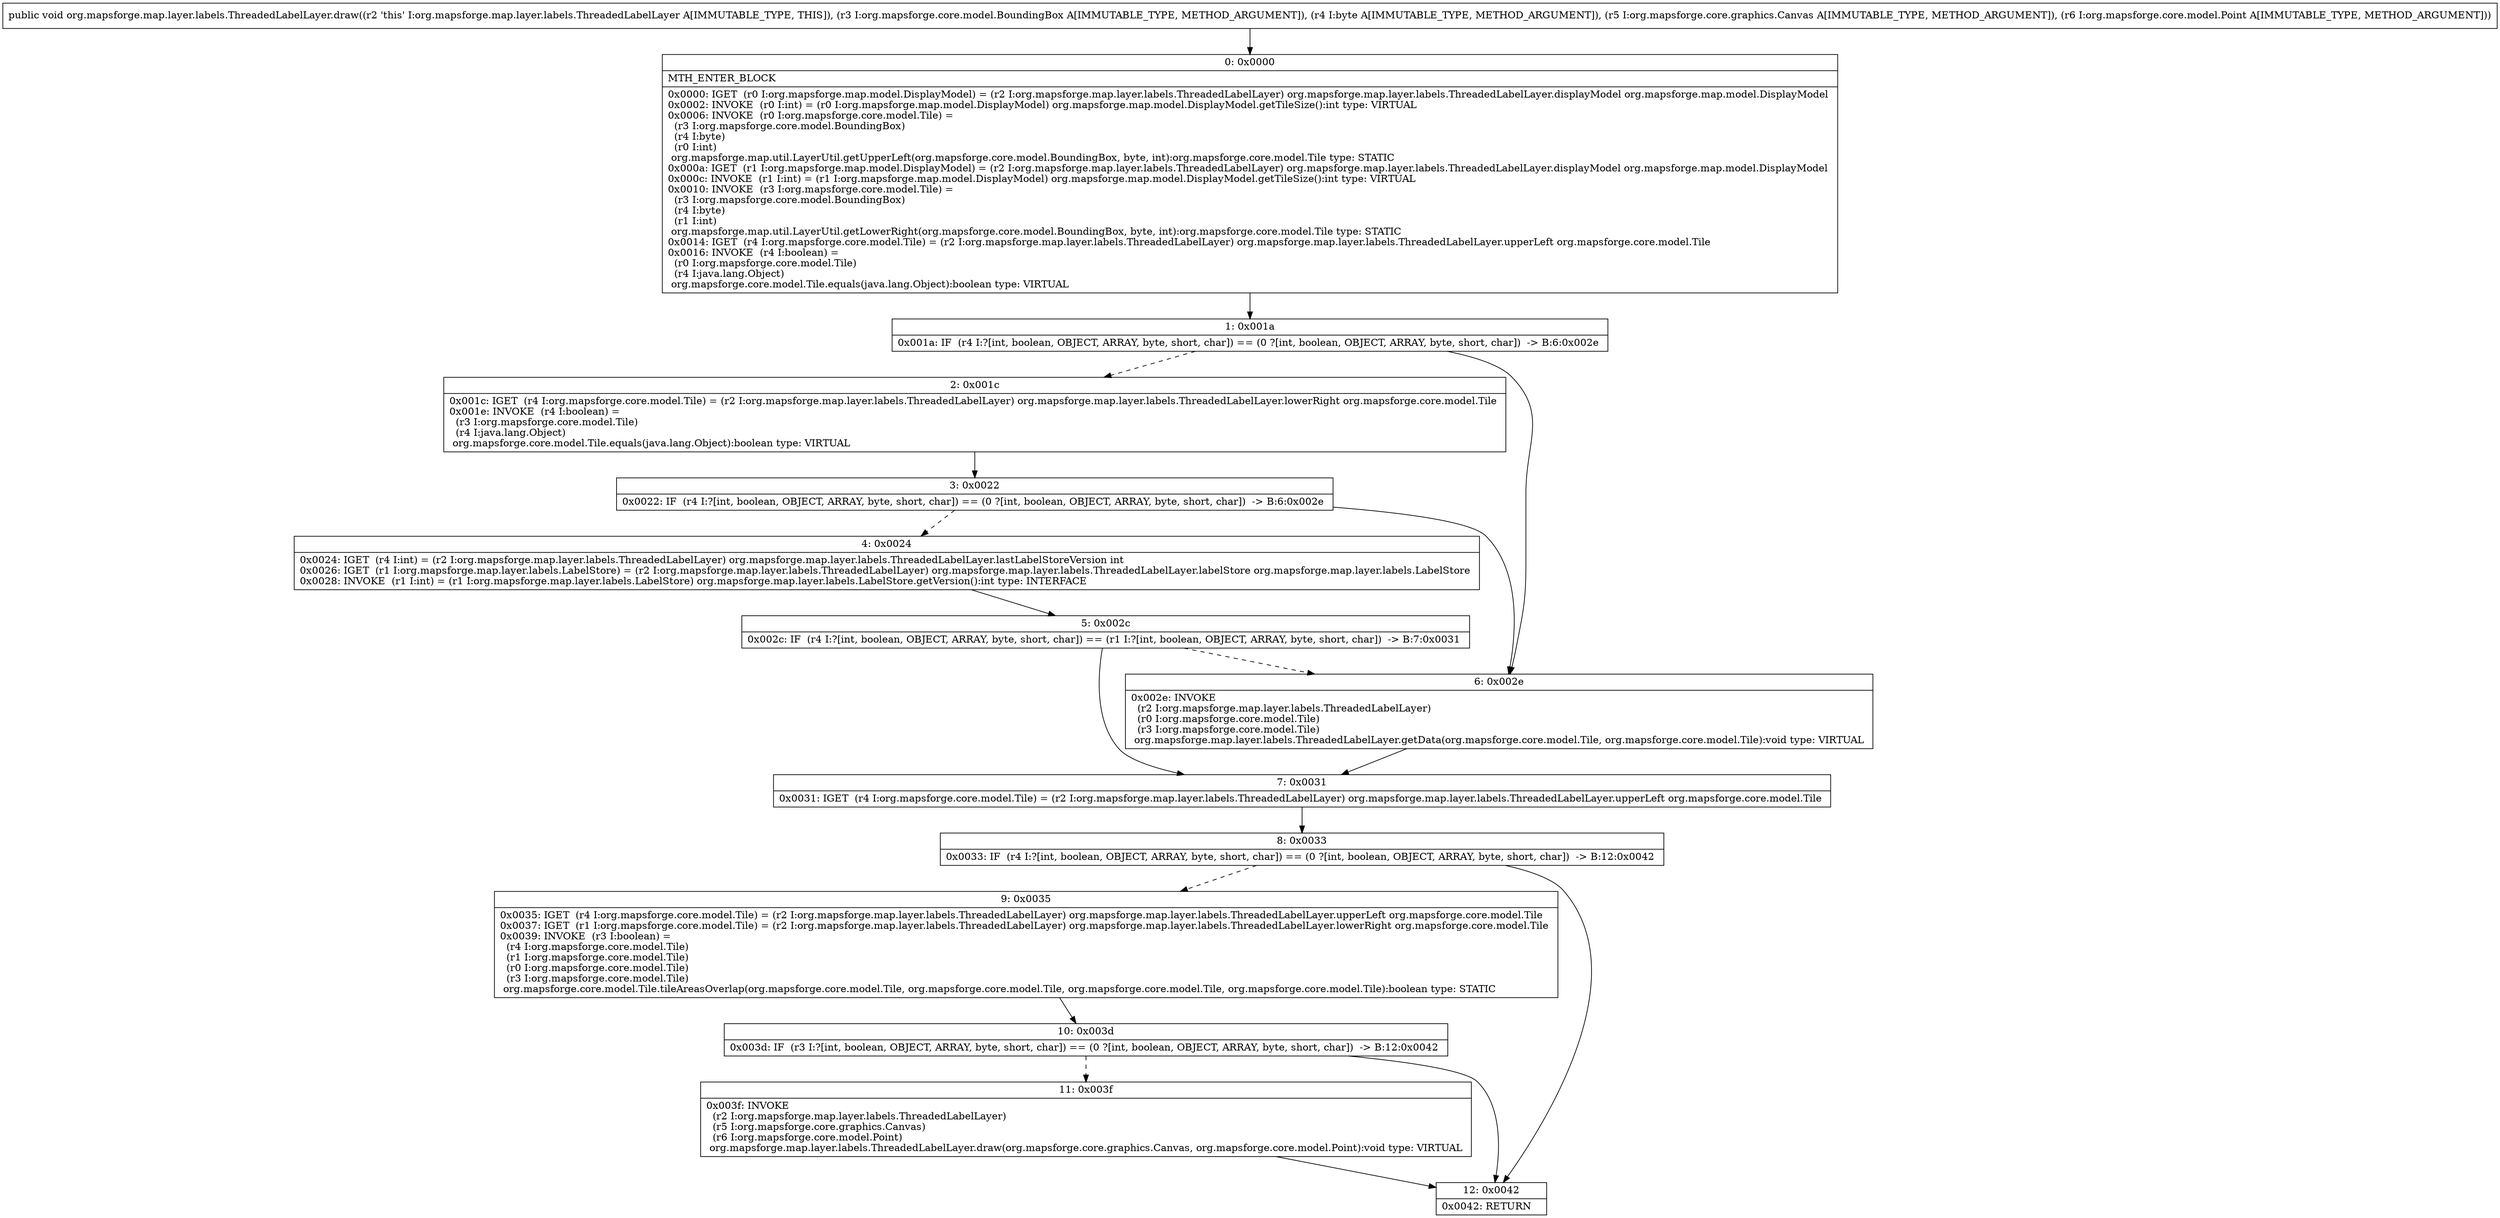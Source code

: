 digraph "CFG fororg.mapsforge.map.layer.labels.ThreadedLabelLayer.draw(Lorg\/mapsforge\/core\/model\/BoundingBox;BLorg\/mapsforge\/core\/graphics\/Canvas;Lorg\/mapsforge\/core\/model\/Point;)V" {
Node_0 [shape=record,label="{0\:\ 0x0000|MTH_ENTER_BLOCK\l|0x0000: IGET  (r0 I:org.mapsforge.map.model.DisplayModel) = (r2 I:org.mapsforge.map.layer.labels.ThreadedLabelLayer) org.mapsforge.map.layer.labels.ThreadedLabelLayer.displayModel org.mapsforge.map.model.DisplayModel \l0x0002: INVOKE  (r0 I:int) = (r0 I:org.mapsforge.map.model.DisplayModel) org.mapsforge.map.model.DisplayModel.getTileSize():int type: VIRTUAL \l0x0006: INVOKE  (r0 I:org.mapsforge.core.model.Tile) = \l  (r3 I:org.mapsforge.core.model.BoundingBox)\l  (r4 I:byte)\l  (r0 I:int)\l org.mapsforge.map.util.LayerUtil.getUpperLeft(org.mapsforge.core.model.BoundingBox, byte, int):org.mapsforge.core.model.Tile type: STATIC \l0x000a: IGET  (r1 I:org.mapsforge.map.model.DisplayModel) = (r2 I:org.mapsforge.map.layer.labels.ThreadedLabelLayer) org.mapsforge.map.layer.labels.ThreadedLabelLayer.displayModel org.mapsforge.map.model.DisplayModel \l0x000c: INVOKE  (r1 I:int) = (r1 I:org.mapsforge.map.model.DisplayModel) org.mapsforge.map.model.DisplayModel.getTileSize():int type: VIRTUAL \l0x0010: INVOKE  (r3 I:org.mapsforge.core.model.Tile) = \l  (r3 I:org.mapsforge.core.model.BoundingBox)\l  (r4 I:byte)\l  (r1 I:int)\l org.mapsforge.map.util.LayerUtil.getLowerRight(org.mapsforge.core.model.BoundingBox, byte, int):org.mapsforge.core.model.Tile type: STATIC \l0x0014: IGET  (r4 I:org.mapsforge.core.model.Tile) = (r2 I:org.mapsforge.map.layer.labels.ThreadedLabelLayer) org.mapsforge.map.layer.labels.ThreadedLabelLayer.upperLeft org.mapsforge.core.model.Tile \l0x0016: INVOKE  (r4 I:boolean) = \l  (r0 I:org.mapsforge.core.model.Tile)\l  (r4 I:java.lang.Object)\l org.mapsforge.core.model.Tile.equals(java.lang.Object):boolean type: VIRTUAL \l}"];
Node_1 [shape=record,label="{1\:\ 0x001a|0x001a: IF  (r4 I:?[int, boolean, OBJECT, ARRAY, byte, short, char]) == (0 ?[int, boolean, OBJECT, ARRAY, byte, short, char])  \-\> B:6:0x002e \l}"];
Node_2 [shape=record,label="{2\:\ 0x001c|0x001c: IGET  (r4 I:org.mapsforge.core.model.Tile) = (r2 I:org.mapsforge.map.layer.labels.ThreadedLabelLayer) org.mapsforge.map.layer.labels.ThreadedLabelLayer.lowerRight org.mapsforge.core.model.Tile \l0x001e: INVOKE  (r4 I:boolean) = \l  (r3 I:org.mapsforge.core.model.Tile)\l  (r4 I:java.lang.Object)\l org.mapsforge.core.model.Tile.equals(java.lang.Object):boolean type: VIRTUAL \l}"];
Node_3 [shape=record,label="{3\:\ 0x0022|0x0022: IF  (r4 I:?[int, boolean, OBJECT, ARRAY, byte, short, char]) == (0 ?[int, boolean, OBJECT, ARRAY, byte, short, char])  \-\> B:6:0x002e \l}"];
Node_4 [shape=record,label="{4\:\ 0x0024|0x0024: IGET  (r4 I:int) = (r2 I:org.mapsforge.map.layer.labels.ThreadedLabelLayer) org.mapsforge.map.layer.labels.ThreadedLabelLayer.lastLabelStoreVersion int \l0x0026: IGET  (r1 I:org.mapsforge.map.layer.labels.LabelStore) = (r2 I:org.mapsforge.map.layer.labels.ThreadedLabelLayer) org.mapsforge.map.layer.labels.ThreadedLabelLayer.labelStore org.mapsforge.map.layer.labels.LabelStore \l0x0028: INVOKE  (r1 I:int) = (r1 I:org.mapsforge.map.layer.labels.LabelStore) org.mapsforge.map.layer.labels.LabelStore.getVersion():int type: INTERFACE \l}"];
Node_5 [shape=record,label="{5\:\ 0x002c|0x002c: IF  (r4 I:?[int, boolean, OBJECT, ARRAY, byte, short, char]) == (r1 I:?[int, boolean, OBJECT, ARRAY, byte, short, char])  \-\> B:7:0x0031 \l}"];
Node_6 [shape=record,label="{6\:\ 0x002e|0x002e: INVOKE  \l  (r2 I:org.mapsforge.map.layer.labels.ThreadedLabelLayer)\l  (r0 I:org.mapsforge.core.model.Tile)\l  (r3 I:org.mapsforge.core.model.Tile)\l org.mapsforge.map.layer.labels.ThreadedLabelLayer.getData(org.mapsforge.core.model.Tile, org.mapsforge.core.model.Tile):void type: VIRTUAL \l}"];
Node_7 [shape=record,label="{7\:\ 0x0031|0x0031: IGET  (r4 I:org.mapsforge.core.model.Tile) = (r2 I:org.mapsforge.map.layer.labels.ThreadedLabelLayer) org.mapsforge.map.layer.labels.ThreadedLabelLayer.upperLeft org.mapsforge.core.model.Tile \l}"];
Node_8 [shape=record,label="{8\:\ 0x0033|0x0033: IF  (r4 I:?[int, boolean, OBJECT, ARRAY, byte, short, char]) == (0 ?[int, boolean, OBJECT, ARRAY, byte, short, char])  \-\> B:12:0x0042 \l}"];
Node_9 [shape=record,label="{9\:\ 0x0035|0x0035: IGET  (r4 I:org.mapsforge.core.model.Tile) = (r2 I:org.mapsforge.map.layer.labels.ThreadedLabelLayer) org.mapsforge.map.layer.labels.ThreadedLabelLayer.upperLeft org.mapsforge.core.model.Tile \l0x0037: IGET  (r1 I:org.mapsforge.core.model.Tile) = (r2 I:org.mapsforge.map.layer.labels.ThreadedLabelLayer) org.mapsforge.map.layer.labels.ThreadedLabelLayer.lowerRight org.mapsforge.core.model.Tile \l0x0039: INVOKE  (r3 I:boolean) = \l  (r4 I:org.mapsforge.core.model.Tile)\l  (r1 I:org.mapsforge.core.model.Tile)\l  (r0 I:org.mapsforge.core.model.Tile)\l  (r3 I:org.mapsforge.core.model.Tile)\l org.mapsforge.core.model.Tile.tileAreasOverlap(org.mapsforge.core.model.Tile, org.mapsforge.core.model.Tile, org.mapsforge.core.model.Tile, org.mapsforge.core.model.Tile):boolean type: STATIC \l}"];
Node_10 [shape=record,label="{10\:\ 0x003d|0x003d: IF  (r3 I:?[int, boolean, OBJECT, ARRAY, byte, short, char]) == (0 ?[int, boolean, OBJECT, ARRAY, byte, short, char])  \-\> B:12:0x0042 \l}"];
Node_11 [shape=record,label="{11\:\ 0x003f|0x003f: INVOKE  \l  (r2 I:org.mapsforge.map.layer.labels.ThreadedLabelLayer)\l  (r5 I:org.mapsforge.core.graphics.Canvas)\l  (r6 I:org.mapsforge.core.model.Point)\l org.mapsforge.map.layer.labels.ThreadedLabelLayer.draw(org.mapsforge.core.graphics.Canvas, org.mapsforge.core.model.Point):void type: VIRTUAL \l}"];
Node_12 [shape=record,label="{12\:\ 0x0042|0x0042: RETURN   \l}"];
MethodNode[shape=record,label="{public void org.mapsforge.map.layer.labels.ThreadedLabelLayer.draw((r2 'this' I:org.mapsforge.map.layer.labels.ThreadedLabelLayer A[IMMUTABLE_TYPE, THIS]), (r3 I:org.mapsforge.core.model.BoundingBox A[IMMUTABLE_TYPE, METHOD_ARGUMENT]), (r4 I:byte A[IMMUTABLE_TYPE, METHOD_ARGUMENT]), (r5 I:org.mapsforge.core.graphics.Canvas A[IMMUTABLE_TYPE, METHOD_ARGUMENT]), (r6 I:org.mapsforge.core.model.Point A[IMMUTABLE_TYPE, METHOD_ARGUMENT])) }"];
MethodNode -> Node_0;
Node_0 -> Node_1;
Node_1 -> Node_2[style=dashed];
Node_1 -> Node_6;
Node_2 -> Node_3;
Node_3 -> Node_4[style=dashed];
Node_3 -> Node_6;
Node_4 -> Node_5;
Node_5 -> Node_6[style=dashed];
Node_5 -> Node_7;
Node_6 -> Node_7;
Node_7 -> Node_8;
Node_8 -> Node_9[style=dashed];
Node_8 -> Node_12;
Node_9 -> Node_10;
Node_10 -> Node_11[style=dashed];
Node_10 -> Node_12;
Node_11 -> Node_12;
}

